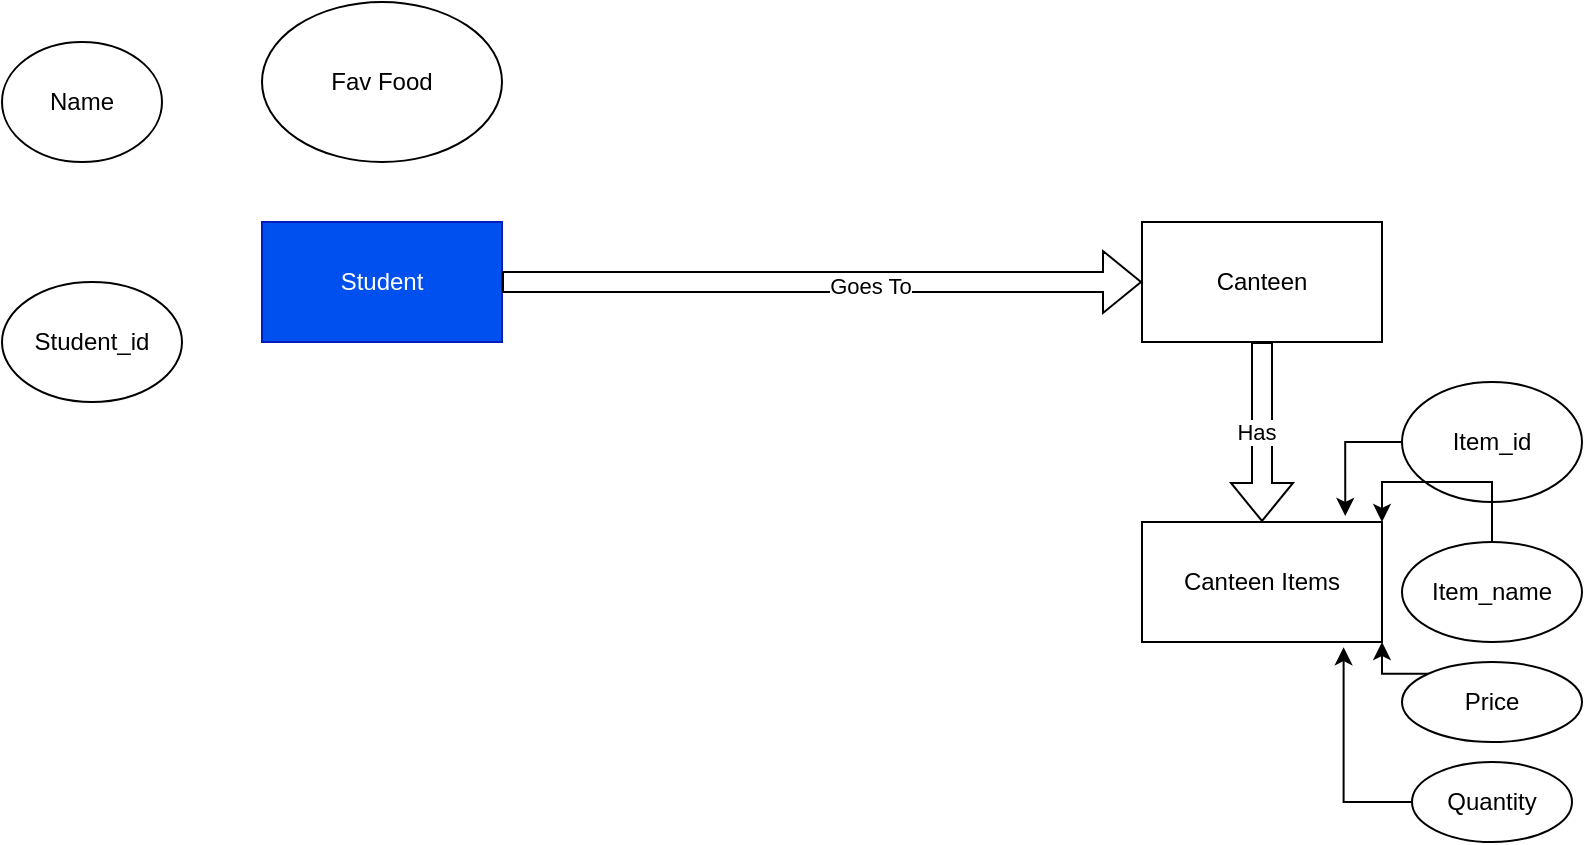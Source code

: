 <mxfile version="26.0.9">
  <diagram name="Page-1" id="L7OedpDa7cPHXnVf2t4i">
    <mxGraphModel dx="1050" dy="557" grid="1" gridSize="10" guides="1" tooltips="1" connect="1" arrows="1" fold="1" page="1" pageScale="1" pageWidth="827" pageHeight="1169" math="0" shadow="0">
      <root>
        <mxCell id="0" />
        <mxCell id="1" parent="0" />
        <mxCell id="t1g4-bJCEiVA6GThXXHM-2" value="Student" style="rounded=0;whiteSpace=wrap;html=1;fillColor=#0050ef;fontColor=#ffffff;strokeColor=#001DBC;" vertex="1" parent="1">
          <mxGeometry x="150" y="130" width="120" height="60" as="geometry" />
        </mxCell>
        <mxCell id="t1g4-bJCEiVA6GThXXHM-3" value="Canteen" style="rounded=0;whiteSpace=wrap;html=1;" vertex="1" parent="1">
          <mxGeometry x="590" y="130" width="120" height="60" as="geometry" />
        </mxCell>
        <mxCell id="t1g4-bJCEiVA6GThXXHM-6" value="Student_id" style="ellipse;whiteSpace=wrap;html=1;" vertex="1" parent="1">
          <mxGeometry x="20" y="160" width="90" height="60" as="geometry" />
        </mxCell>
        <mxCell id="t1g4-bJCEiVA6GThXXHM-7" value="Name" style="ellipse;whiteSpace=wrap;html=1;" vertex="1" parent="1">
          <mxGeometry x="20" y="40" width="80" height="60" as="geometry" />
        </mxCell>
        <mxCell id="t1g4-bJCEiVA6GThXXHM-9" value="Fav Food" style="ellipse;whiteSpace=wrap;html=1;" vertex="1" parent="1">
          <mxGeometry x="150" y="20" width="120" height="80" as="geometry" />
        </mxCell>
        <mxCell id="t1g4-bJCEiVA6GThXXHM-10" value="" style="shape=flexArrow;endArrow=classic;html=1;rounded=0;exitX=1;exitY=0.5;exitDx=0;exitDy=0;entryX=0;entryY=0.5;entryDx=0;entryDy=0;" edge="1" parent="1" source="t1g4-bJCEiVA6GThXXHM-2" target="t1g4-bJCEiVA6GThXXHM-3">
          <mxGeometry width="50" height="50" relative="1" as="geometry">
            <mxPoint x="390" y="320" as="sourcePoint" />
            <mxPoint x="440" y="270" as="targetPoint" />
            <Array as="points" />
          </mxGeometry>
        </mxCell>
        <mxCell id="t1g4-bJCEiVA6GThXXHM-11" value="Goes To" style="edgeLabel;html=1;align=center;verticalAlign=middle;resizable=0;points=[];" vertex="1" connectable="0" parent="t1g4-bJCEiVA6GThXXHM-10">
          <mxGeometry x="0.149" y="-2" relative="1" as="geometry">
            <mxPoint as="offset" />
          </mxGeometry>
        </mxCell>
        <mxCell id="t1g4-bJCEiVA6GThXXHM-12" value="Canteen Items" style="rounded=0;whiteSpace=wrap;html=1;" vertex="1" parent="1">
          <mxGeometry x="590" y="280" width="120" height="60" as="geometry" />
        </mxCell>
        <mxCell id="t1g4-bJCEiVA6GThXXHM-13" value="" style="shape=flexArrow;endArrow=classic;html=1;rounded=0;entryX=0.5;entryY=0;entryDx=0;entryDy=0;exitX=0.5;exitY=1;exitDx=0;exitDy=0;" edge="1" parent="1" source="t1g4-bJCEiVA6GThXXHM-3" target="t1g4-bJCEiVA6GThXXHM-12">
          <mxGeometry width="50" height="50" relative="1" as="geometry">
            <mxPoint x="390" y="320" as="sourcePoint" />
            <mxPoint x="440" y="270" as="targetPoint" />
          </mxGeometry>
        </mxCell>
        <mxCell id="t1g4-bJCEiVA6GThXXHM-14" value="Has" style="edgeLabel;html=1;align=center;verticalAlign=middle;resizable=0;points=[];" vertex="1" connectable="0" parent="t1g4-bJCEiVA6GThXXHM-13">
          <mxGeometry y="-3" relative="1" as="geometry">
            <mxPoint as="offset" />
          </mxGeometry>
        </mxCell>
        <mxCell id="t1g4-bJCEiVA6GThXXHM-15" value="Item_id" style="ellipse;whiteSpace=wrap;html=1;" vertex="1" parent="1">
          <mxGeometry x="720" y="210" width="90" height="60" as="geometry" />
        </mxCell>
        <mxCell id="t1g4-bJCEiVA6GThXXHM-23" style="edgeStyle=orthogonalEdgeStyle;rounded=0;orthogonalLoop=1;jettySize=auto;html=1;exitX=0.5;exitY=0;exitDx=0;exitDy=0;entryX=1;entryY=0;entryDx=0;entryDy=0;" edge="1" parent="1" source="t1g4-bJCEiVA6GThXXHM-16" target="t1g4-bJCEiVA6GThXXHM-12">
          <mxGeometry relative="1" as="geometry" />
        </mxCell>
        <mxCell id="t1g4-bJCEiVA6GThXXHM-16" value="Item_name" style="ellipse;whiteSpace=wrap;html=1;" vertex="1" parent="1">
          <mxGeometry x="720" y="290" width="90" height="50" as="geometry" />
        </mxCell>
        <mxCell id="t1g4-bJCEiVA6GThXXHM-21" style="edgeStyle=orthogonalEdgeStyle;rounded=0;orthogonalLoop=1;jettySize=auto;html=1;exitX=0;exitY=0;exitDx=0;exitDy=0;entryX=1;entryY=1;entryDx=0;entryDy=0;" edge="1" parent="1" source="t1g4-bJCEiVA6GThXXHM-17" target="t1g4-bJCEiVA6GThXXHM-12">
          <mxGeometry relative="1" as="geometry" />
        </mxCell>
        <mxCell id="t1g4-bJCEiVA6GThXXHM-17" value="Price" style="ellipse;whiteSpace=wrap;html=1;" vertex="1" parent="1">
          <mxGeometry x="720" y="350" width="90" height="40" as="geometry" />
        </mxCell>
        <mxCell id="t1g4-bJCEiVA6GThXXHM-18" value="Quantity" style="ellipse;whiteSpace=wrap;html=1;" vertex="1" parent="1">
          <mxGeometry x="725" y="400" width="80" height="40" as="geometry" />
        </mxCell>
        <mxCell id="t1g4-bJCEiVA6GThXXHM-19" style="edgeStyle=orthogonalEdgeStyle;rounded=0;orthogonalLoop=1;jettySize=auto;html=1;exitX=0;exitY=0.5;exitDx=0;exitDy=0;entryX=0.847;entryY=-0.05;entryDx=0;entryDy=0;entryPerimeter=0;" edge="1" parent="1" source="t1g4-bJCEiVA6GThXXHM-15" target="t1g4-bJCEiVA6GThXXHM-12">
          <mxGeometry relative="1" as="geometry" />
        </mxCell>
        <mxCell id="t1g4-bJCEiVA6GThXXHM-22" style="edgeStyle=orthogonalEdgeStyle;rounded=0;orthogonalLoop=1;jettySize=auto;html=1;exitX=0;exitY=0.5;exitDx=0;exitDy=0;entryX=0.84;entryY=1.043;entryDx=0;entryDy=0;entryPerimeter=0;" edge="1" parent="1" source="t1g4-bJCEiVA6GThXXHM-18" target="t1g4-bJCEiVA6GThXXHM-12">
          <mxGeometry relative="1" as="geometry" />
        </mxCell>
      </root>
    </mxGraphModel>
  </diagram>
</mxfile>
